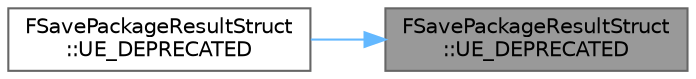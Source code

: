 digraph "FSavePackageResultStruct::UE_DEPRECATED"
{
 // INTERACTIVE_SVG=YES
 // LATEX_PDF_SIZE
  bgcolor="transparent";
  edge [fontname=Helvetica,fontsize=10,labelfontname=Helvetica,labelfontsize=10];
  node [fontname=Helvetica,fontsize=10,shape=box,height=0.2,width=0.4];
  rankdir="RL";
  Node1 [id="Node000001",label="FSavePackageResultStruct\l::UE_DEPRECATED",height=0.2,width=0.4,color="gray40", fillcolor="grey60", style="filled", fontcolor="black",tooltip=" "];
  Node1 -> Node2 [id="edge1_Node000001_Node000002",dir="back",color="steelblue1",style="solid",tooltip=" "];
  Node2 [id="Node000002",label="FSavePackageResultStruct\l::UE_DEPRECATED",height=0.2,width=0.4,color="grey40", fillcolor="white", style="filled",URL="$de/d61/structFSavePackageResultStruct.html#a39777518efca4720c53a46849d6d01af",tooltip=" "];
}
